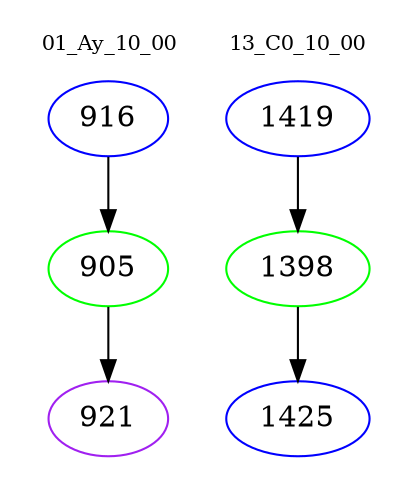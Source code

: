 digraph{
subgraph cluster_0 {
color = white
label = "01_Ay_10_00";
fontsize=10;
T0_916 [label="916", color="blue"]
T0_916 -> T0_905 [color="black"]
T0_905 [label="905", color="green"]
T0_905 -> T0_921 [color="black"]
T0_921 [label="921", color="purple"]
}
subgraph cluster_1 {
color = white
label = "13_C0_10_00";
fontsize=10;
T1_1419 [label="1419", color="blue"]
T1_1419 -> T1_1398 [color="black"]
T1_1398 [label="1398", color="green"]
T1_1398 -> T1_1425 [color="black"]
T1_1425 [label="1425", color="blue"]
}
}
